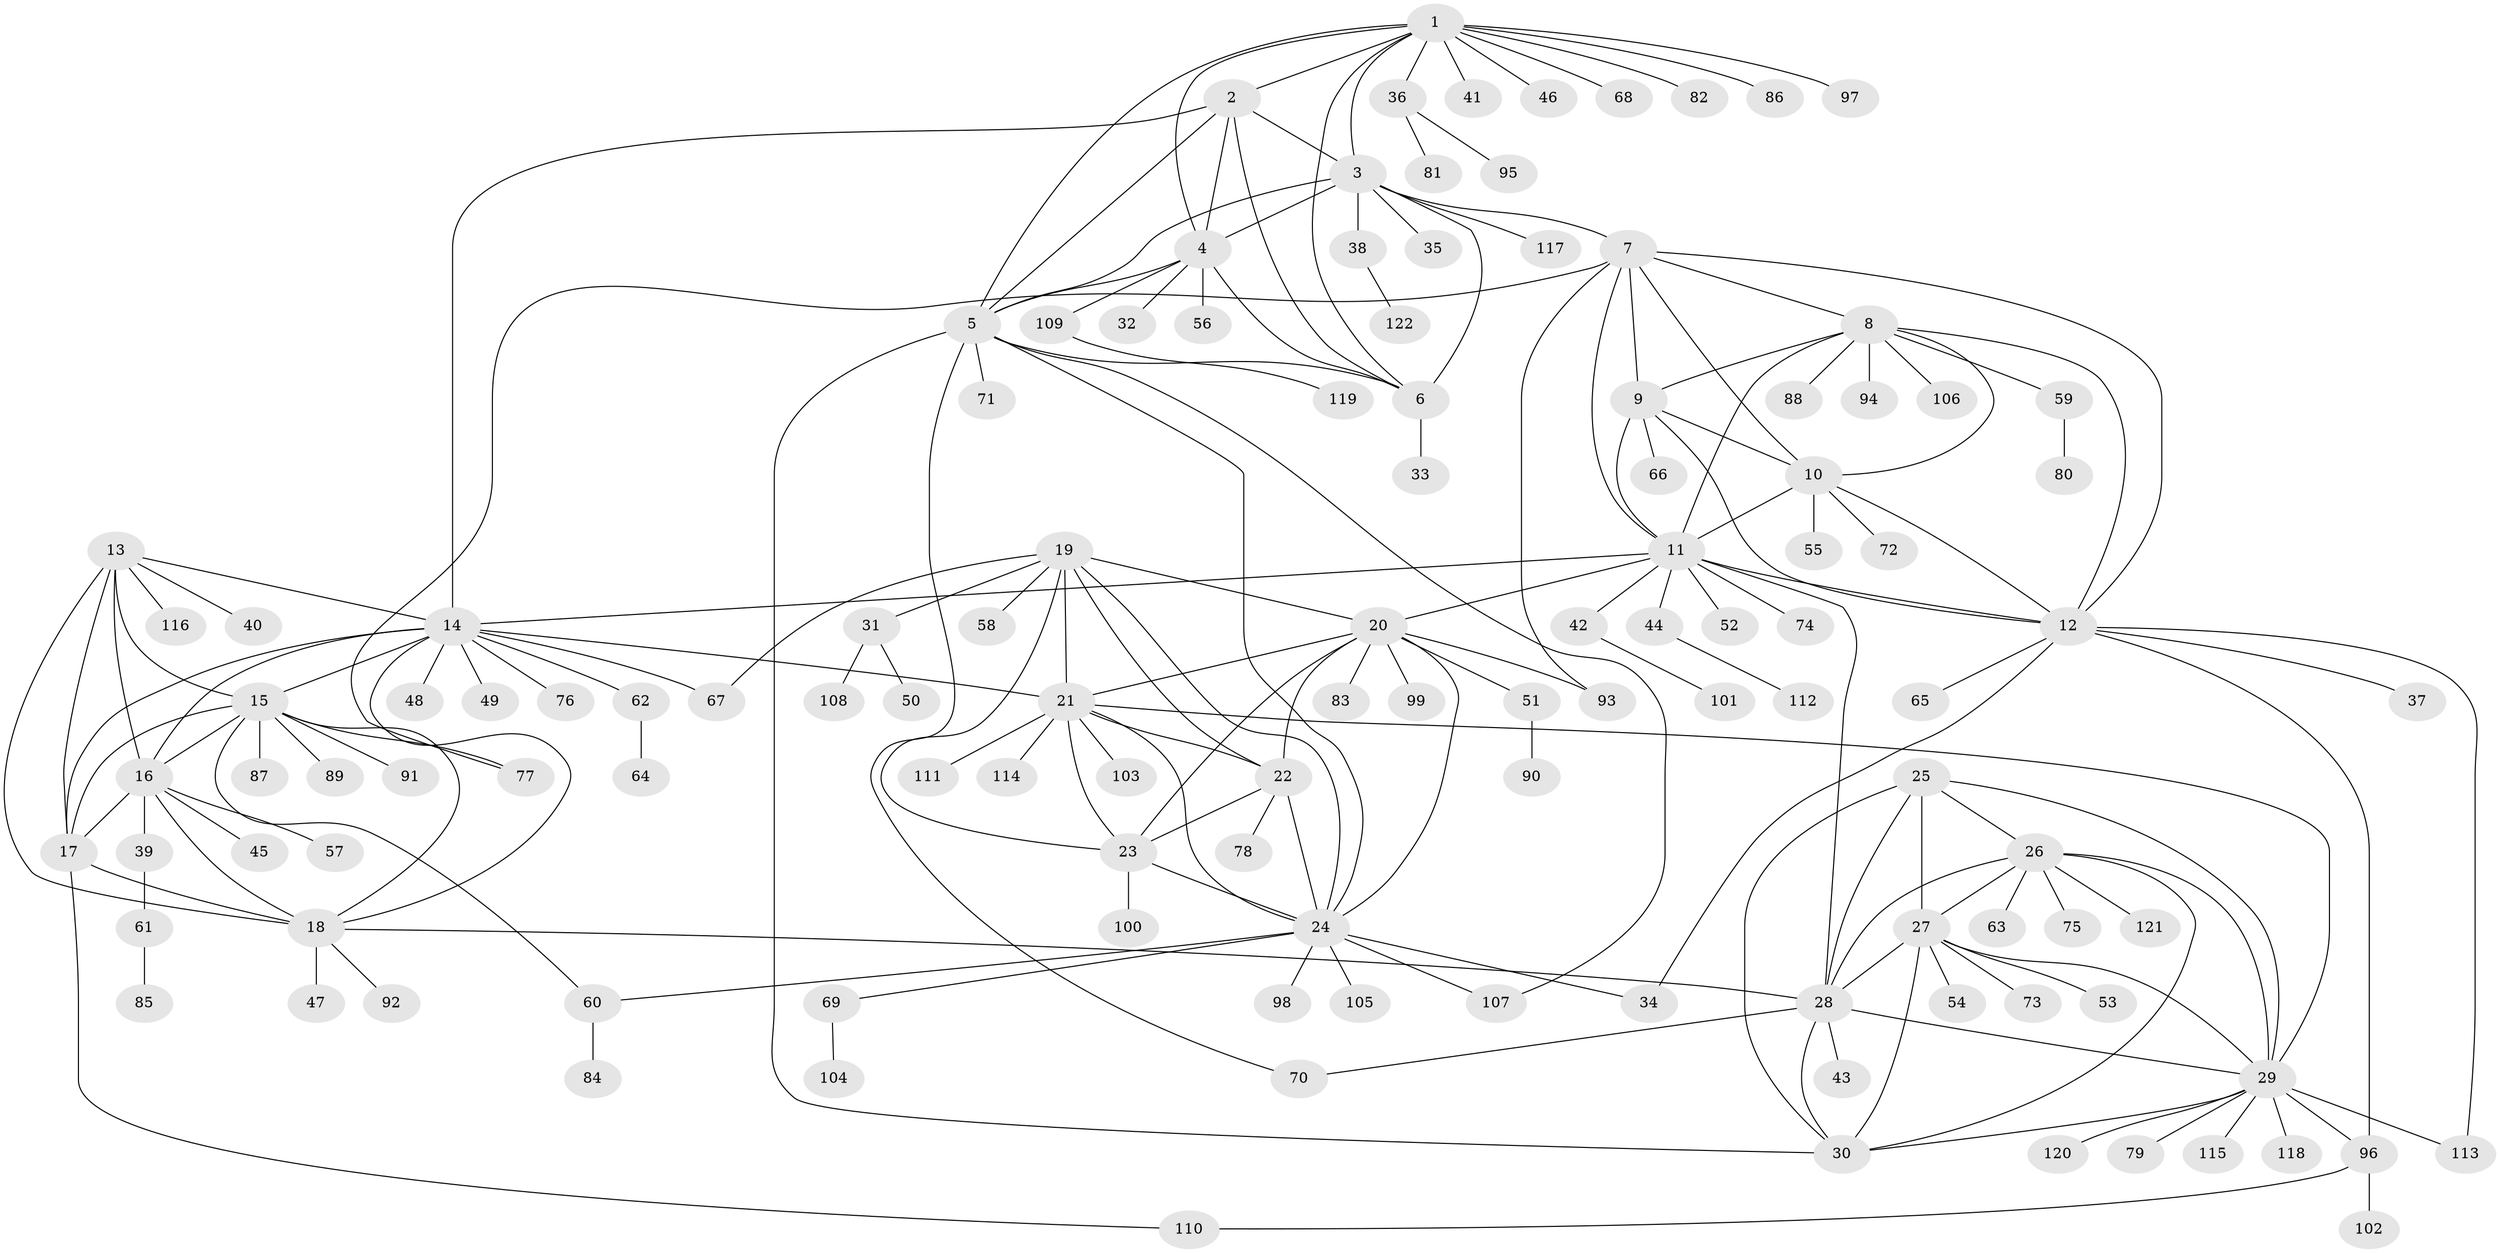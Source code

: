 // Generated by graph-tools (version 1.1) at 2025/50/03/09/25 03:50:41]
// undirected, 122 vertices, 187 edges
graph export_dot {
graph [start="1"]
  node [color=gray90,style=filled];
  1;
  2;
  3;
  4;
  5;
  6;
  7;
  8;
  9;
  10;
  11;
  12;
  13;
  14;
  15;
  16;
  17;
  18;
  19;
  20;
  21;
  22;
  23;
  24;
  25;
  26;
  27;
  28;
  29;
  30;
  31;
  32;
  33;
  34;
  35;
  36;
  37;
  38;
  39;
  40;
  41;
  42;
  43;
  44;
  45;
  46;
  47;
  48;
  49;
  50;
  51;
  52;
  53;
  54;
  55;
  56;
  57;
  58;
  59;
  60;
  61;
  62;
  63;
  64;
  65;
  66;
  67;
  68;
  69;
  70;
  71;
  72;
  73;
  74;
  75;
  76;
  77;
  78;
  79;
  80;
  81;
  82;
  83;
  84;
  85;
  86;
  87;
  88;
  89;
  90;
  91;
  92;
  93;
  94;
  95;
  96;
  97;
  98;
  99;
  100;
  101;
  102;
  103;
  104;
  105;
  106;
  107;
  108;
  109;
  110;
  111;
  112;
  113;
  114;
  115;
  116;
  117;
  118;
  119;
  120;
  121;
  122;
  1 -- 2;
  1 -- 3;
  1 -- 4;
  1 -- 5;
  1 -- 6;
  1 -- 36;
  1 -- 41;
  1 -- 46;
  1 -- 68;
  1 -- 82;
  1 -- 86;
  1 -- 97;
  2 -- 3;
  2 -- 4;
  2 -- 5;
  2 -- 6;
  2 -- 14;
  3 -- 4;
  3 -- 5;
  3 -- 6;
  3 -- 7;
  3 -- 35;
  3 -- 38;
  3 -- 117;
  4 -- 5;
  4 -- 6;
  4 -- 32;
  4 -- 56;
  4 -- 109;
  5 -- 6;
  5 -- 24;
  5 -- 30;
  5 -- 70;
  5 -- 71;
  5 -- 107;
  6 -- 33;
  7 -- 8;
  7 -- 9;
  7 -- 10;
  7 -- 11;
  7 -- 12;
  7 -- 77;
  7 -- 93;
  8 -- 9;
  8 -- 10;
  8 -- 11;
  8 -- 12;
  8 -- 59;
  8 -- 88;
  8 -- 94;
  8 -- 106;
  9 -- 10;
  9 -- 11;
  9 -- 12;
  9 -- 66;
  10 -- 11;
  10 -- 12;
  10 -- 55;
  10 -- 72;
  11 -- 12;
  11 -- 14;
  11 -- 20;
  11 -- 28;
  11 -- 42;
  11 -- 44;
  11 -- 52;
  11 -- 74;
  12 -- 34;
  12 -- 37;
  12 -- 65;
  12 -- 96;
  12 -- 113;
  13 -- 14;
  13 -- 15;
  13 -- 16;
  13 -- 17;
  13 -- 18;
  13 -- 40;
  13 -- 116;
  14 -- 15;
  14 -- 16;
  14 -- 17;
  14 -- 18;
  14 -- 21;
  14 -- 48;
  14 -- 49;
  14 -- 62;
  14 -- 67;
  14 -- 76;
  15 -- 16;
  15 -- 17;
  15 -- 18;
  15 -- 60;
  15 -- 77;
  15 -- 87;
  15 -- 89;
  15 -- 91;
  16 -- 17;
  16 -- 18;
  16 -- 39;
  16 -- 45;
  16 -- 57;
  17 -- 18;
  17 -- 110;
  18 -- 28;
  18 -- 47;
  18 -- 92;
  19 -- 20;
  19 -- 21;
  19 -- 22;
  19 -- 23;
  19 -- 24;
  19 -- 31;
  19 -- 58;
  19 -- 67;
  20 -- 21;
  20 -- 22;
  20 -- 23;
  20 -- 24;
  20 -- 51;
  20 -- 83;
  20 -- 93;
  20 -- 99;
  21 -- 22;
  21 -- 23;
  21 -- 24;
  21 -- 29;
  21 -- 103;
  21 -- 111;
  21 -- 114;
  22 -- 23;
  22 -- 24;
  22 -- 78;
  23 -- 24;
  23 -- 100;
  24 -- 34;
  24 -- 60;
  24 -- 69;
  24 -- 98;
  24 -- 105;
  24 -- 107;
  25 -- 26;
  25 -- 27;
  25 -- 28;
  25 -- 29;
  25 -- 30;
  26 -- 27;
  26 -- 28;
  26 -- 29;
  26 -- 30;
  26 -- 63;
  26 -- 75;
  26 -- 121;
  27 -- 28;
  27 -- 29;
  27 -- 30;
  27 -- 53;
  27 -- 54;
  27 -- 73;
  28 -- 29;
  28 -- 30;
  28 -- 43;
  28 -- 70;
  29 -- 30;
  29 -- 79;
  29 -- 96;
  29 -- 113;
  29 -- 115;
  29 -- 118;
  29 -- 120;
  31 -- 50;
  31 -- 108;
  36 -- 81;
  36 -- 95;
  38 -- 122;
  39 -- 61;
  42 -- 101;
  44 -- 112;
  51 -- 90;
  59 -- 80;
  60 -- 84;
  61 -- 85;
  62 -- 64;
  69 -- 104;
  96 -- 102;
  96 -- 110;
  109 -- 119;
}
